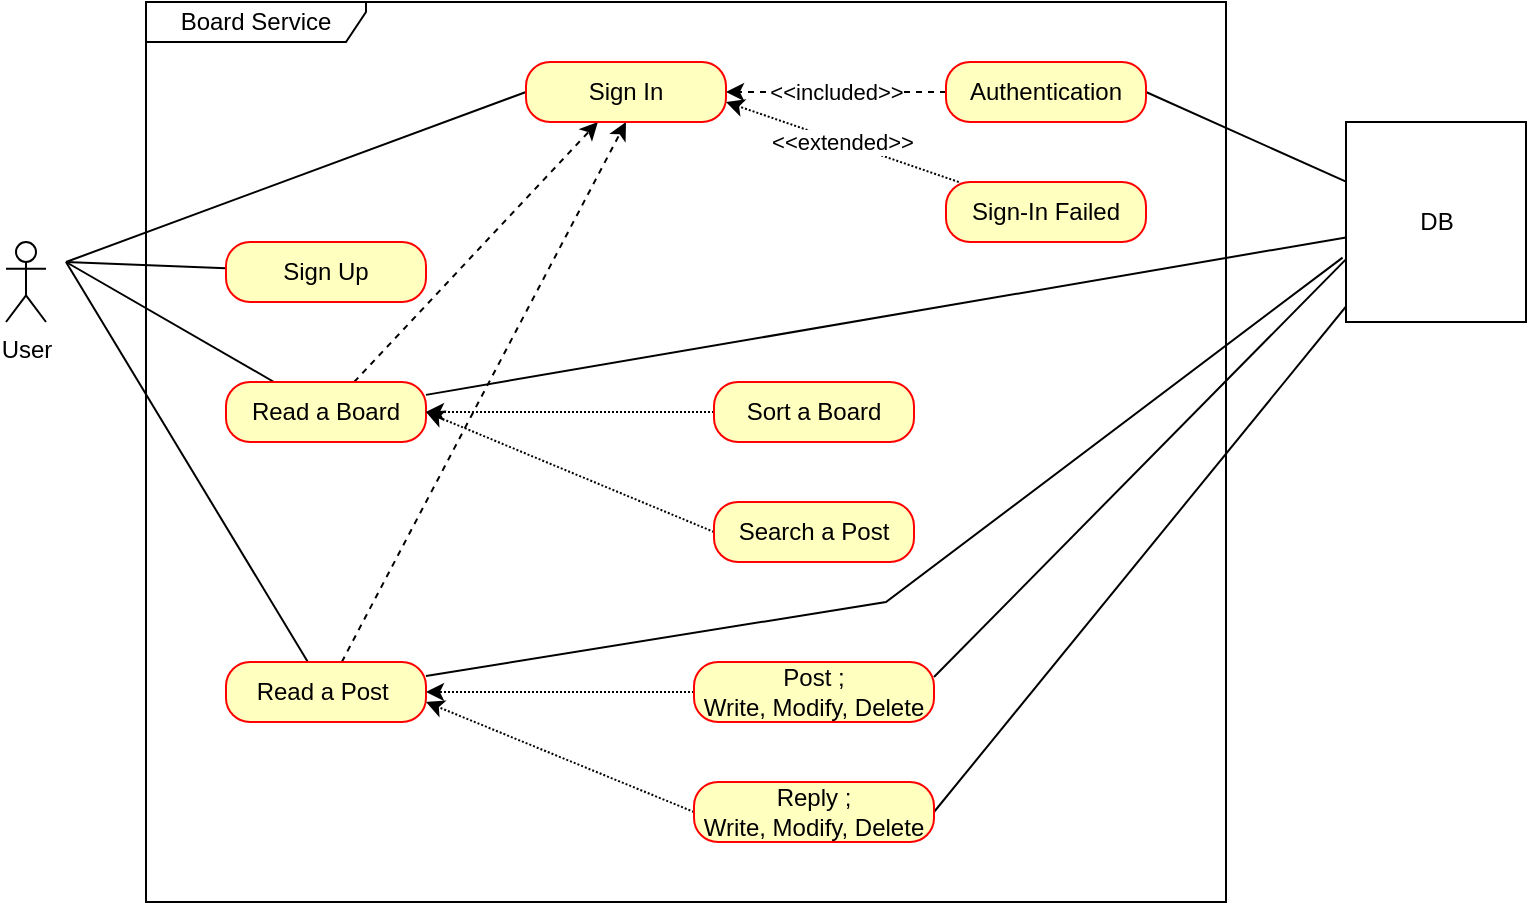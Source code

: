 <mxfile version="20.1.3" type="github">
  <diagram id="rrb5AmmIHmx0YT5BYVeQ" name="페이지-1">
    <mxGraphModel dx="775" dy="808" grid="1" gridSize="10" guides="1" tooltips="1" connect="1" arrows="1" fold="1" page="1" pageScale="1" pageWidth="827" pageHeight="1169" math="0" shadow="0">
      <root>
        <mxCell id="0" />
        <mxCell id="1" parent="0" />
        <mxCell id="gP-70XCUB0sCkgntnykE-1" value="User" style="shape=umlActor;verticalLabelPosition=bottom;verticalAlign=top;html=1;outlineConnect=0;" vertex="1" parent="1">
          <mxGeometry x="10" y="140" width="20" height="40" as="geometry" />
        </mxCell>
        <mxCell id="gP-70XCUB0sCkgntnykE-2" value="Board Service" style="shape=umlFrame;whiteSpace=wrap;html=1;width=110;height=20;" vertex="1" parent="1">
          <mxGeometry x="80" y="20" width="540" height="450" as="geometry" />
        </mxCell>
        <mxCell id="gP-70XCUB0sCkgntnykE-15" value="" style="rounded=0;orthogonalLoop=1;jettySize=auto;html=1;endArrow=none;endFill=0;" edge="1" parent="1" source="gP-70XCUB0sCkgntnykE-3">
          <mxGeometry relative="1" as="geometry">
            <mxPoint x="40" y="150" as="targetPoint" />
          </mxGeometry>
        </mxCell>
        <mxCell id="gP-70XCUB0sCkgntnykE-3" value="Sign Up" style="rounded=1;whiteSpace=wrap;html=1;arcSize=40;fontColor=#000000;fillColor=#ffffc0;strokeColor=#ff0000;" vertex="1" parent="1">
          <mxGeometry x="120" y="140" width="100" height="30" as="geometry" />
        </mxCell>
        <mxCell id="gP-70XCUB0sCkgntnykE-17" style="edgeStyle=none;rounded=0;orthogonalLoop=1;jettySize=auto;html=1;endArrow=none;endFill=0;" edge="1" parent="1" source="gP-70XCUB0sCkgntnykE-5">
          <mxGeometry relative="1" as="geometry">
            <mxPoint x="40" y="150" as="targetPoint" />
          </mxGeometry>
        </mxCell>
        <mxCell id="gP-70XCUB0sCkgntnykE-28" style="edgeStyle=none;rounded=0;orthogonalLoop=1;jettySize=auto;html=1;dashed=1;endArrow=classic;endFill=1;" edge="1" parent="1" source="gP-70XCUB0sCkgntnykE-5" target="gP-70XCUB0sCkgntnykE-7">
          <mxGeometry relative="1" as="geometry" />
        </mxCell>
        <mxCell id="gP-70XCUB0sCkgntnykE-42" style="edgeStyle=none;rounded=0;orthogonalLoop=1;jettySize=auto;html=1;endArrow=none;endFill=0;" edge="1" parent="1" source="gP-70XCUB0sCkgntnykE-5" target="gP-70XCUB0sCkgntnykE-39">
          <mxGeometry relative="1" as="geometry" />
        </mxCell>
        <mxCell id="gP-70XCUB0sCkgntnykE-5" value="Read a Board" style="rounded=1;whiteSpace=wrap;html=1;arcSize=40;fontColor=#000000;fillColor=#ffffc0;strokeColor=#ff0000;" vertex="1" parent="1">
          <mxGeometry x="120" y="210" width="100" height="30" as="geometry" />
        </mxCell>
        <mxCell id="gP-70XCUB0sCkgntnykE-18" style="edgeStyle=none;rounded=0;orthogonalLoop=1;jettySize=auto;html=1;endArrow=none;endFill=0;" edge="1" parent="1" source="gP-70XCUB0sCkgntnykE-6">
          <mxGeometry relative="1" as="geometry">
            <mxPoint x="40" y="150" as="targetPoint" />
          </mxGeometry>
        </mxCell>
        <mxCell id="gP-70XCUB0sCkgntnykE-30" style="edgeStyle=none;rounded=0;orthogonalLoop=1;jettySize=auto;html=1;dashed=1;endArrow=classic;endFill=1;entryX=0.5;entryY=1;entryDx=0;entryDy=0;" edge="1" parent="1" source="gP-70XCUB0sCkgntnykE-6" target="gP-70XCUB0sCkgntnykE-7">
          <mxGeometry relative="1" as="geometry">
            <mxPoint x="310" y="80" as="targetPoint" />
          </mxGeometry>
        </mxCell>
        <mxCell id="gP-70XCUB0sCkgntnykE-43" style="edgeStyle=none;rounded=0;orthogonalLoop=1;jettySize=auto;html=1;endArrow=none;endFill=0;entryX=-0.019;entryY=0.678;entryDx=0;entryDy=0;entryPerimeter=0;" edge="1" parent="1" source="gP-70XCUB0sCkgntnykE-6" target="gP-70XCUB0sCkgntnykE-39">
          <mxGeometry relative="1" as="geometry">
            <Array as="points">
              <mxPoint x="450" y="320" />
            </Array>
          </mxGeometry>
        </mxCell>
        <mxCell id="gP-70XCUB0sCkgntnykE-6" value="Read a Post&amp;nbsp;" style="rounded=1;whiteSpace=wrap;html=1;arcSize=40;fontColor=#000000;fillColor=#ffffc0;strokeColor=#ff0000;" vertex="1" parent="1">
          <mxGeometry x="120" y="350" width="100" height="30" as="geometry" />
        </mxCell>
        <mxCell id="gP-70XCUB0sCkgntnykE-16" style="edgeStyle=none;rounded=0;orthogonalLoop=1;jettySize=auto;html=1;endArrow=none;endFill=0;exitX=0;exitY=0.5;exitDx=0;exitDy=0;" edge="1" parent="1" source="gP-70XCUB0sCkgntnykE-7">
          <mxGeometry relative="1" as="geometry">
            <mxPoint x="40" y="150" as="targetPoint" />
          </mxGeometry>
        </mxCell>
        <mxCell id="gP-70XCUB0sCkgntnykE-7" value="Sign In" style="rounded=1;whiteSpace=wrap;html=1;arcSize=40;fontColor=#000000;fillColor=#ffffc0;strokeColor=#ff0000;" vertex="1" parent="1">
          <mxGeometry x="270" y="50" width="100" height="30" as="geometry" />
        </mxCell>
        <mxCell id="gP-70XCUB0sCkgntnykE-34" value="&amp;lt;&amp;lt;included&amp;gt;&amp;gt;" style="edgeStyle=none;rounded=0;orthogonalLoop=1;jettySize=auto;html=1;dashed=1;endArrow=classic;endFill=1;" edge="1" parent="1" source="gP-70XCUB0sCkgntnykE-9" target="gP-70XCUB0sCkgntnykE-7">
          <mxGeometry relative="1" as="geometry" />
        </mxCell>
        <mxCell id="gP-70XCUB0sCkgntnykE-41" style="edgeStyle=none;rounded=0;orthogonalLoop=1;jettySize=auto;html=1;endArrow=none;endFill=0;exitX=1;exitY=0.5;exitDx=0;exitDy=0;" edge="1" parent="1" source="gP-70XCUB0sCkgntnykE-9" target="gP-70XCUB0sCkgntnykE-39">
          <mxGeometry relative="1" as="geometry" />
        </mxCell>
        <mxCell id="gP-70XCUB0sCkgntnykE-9" value="Authentication" style="rounded=1;whiteSpace=wrap;html=1;arcSize=40;fontColor=#000000;fillColor=#ffffc0;strokeColor=#ff0000;" vertex="1" parent="1">
          <mxGeometry x="480" y="50" width="100" height="30" as="geometry" />
        </mxCell>
        <mxCell id="gP-70XCUB0sCkgntnykE-31" value="&amp;lt;&amp;lt;extended&amp;gt;&amp;gt;" style="edgeStyle=none;rounded=0;orthogonalLoop=1;jettySize=auto;html=1;dashed=1;endArrow=classic;endFill=1;dashPattern=1 1;" edge="1" parent="1" source="gP-70XCUB0sCkgntnykE-10">
          <mxGeometry relative="1" as="geometry">
            <mxPoint x="370" y="70" as="targetPoint" />
          </mxGeometry>
        </mxCell>
        <mxCell id="gP-70XCUB0sCkgntnykE-10" value="Sign-In Failed" style="rounded=1;whiteSpace=wrap;html=1;arcSize=40;fontColor=#000000;fillColor=#ffffc0;strokeColor=#ff0000;" vertex="1" parent="1">
          <mxGeometry x="480" y="110" width="100" height="30" as="geometry" />
        </mxCell>
        <mxCell id="gP-70XCUB0sCkgntnykE-35" style="edgeStyle=none;rounded=0;orthogonalLoop=1;jettySize=auto;html=1;entryX=1;entryY=0.5;entryDx=0;entryDy=0;dashed=1;endArrow=classic;endFill=1;dashPattern=1 1;" edge="1" parent="1" source="gP-70XCUB0sCkgntnykE-11" target="gP-70XCUB0sCkgntnykE-5">
          <mxGeometry relative="1" as="geometry" />
        </mxCell>
        <mxCell id="gP-70XCUB0sCkgntnykE-11" value="Sort a Board" style="rounded=1;whiteSpace=wrap;html=1;arcSize=40;fontColor=#000000;fillColor=#ffffc0;strokeColor=#ff0000;" vertex="1" parent="1">
          <mxGeometry x="364" y="210" width="100" height="30" as="geometry" />
        </mxCell>
        <mxCell id="gP-70XCUB0sCkgntnykE-36" style="edgeStyle=none;rounded=0;orthogonalLoop=1;jettySize=auto;html=1;entryX=1;entryY=0.5;entryDx=0;entryDy=0;dashed=1;dashPattern=1 1;endArrow=classic;endFill=1;exitX=0;exitY=0.5;exitDx=0;exitDy=0;" edge="1" parent="1" source="gP-70XCUB0sCkgntnykE-12" target="gP-70XCUB0sCkgntnykE-5">
          <mxGeometry relative="1" as="geometry">
            <mxPoint x="360" y="280" as="sourcePoint" />
          </mxGeometry>
        </mxCell>
        <mxCell id="gP-70XCUB0sCkgntnykE-12" value="Search a Post" style="rounded=1;whiteSpace=wrap;html=1;arcSize=40;fontColor=#000000;fillColor=#ffffc0;strokeColor=#ff0000;" vertex="1" parent="1">
          <mxGeometry x="364" y="270" width="100" height="30" as="geometry" />
        </mxCell>
        <mxCell id="gP-70XCUB0sCkgntnykE-37" style="edgeStyle=none;rounded=0;orthogonalLoop=1;jettySize=auto;html=1;entryX=1;entryY=0.5;entryDx=0;entryDy=0;dashed=1;dashPattern=1 1;endArrow=classic;endFill=1;" edge="1" parent="1" source="gP-70XCUB0sCkgntnykE-13" target="gP-70XCUB0sCkgntnykE-6">
          <mxGeometry relative="1" as="geometry" />
        </mxCell>
        <mxCell id="gP-70XCUB0sCkgntnykE-44" style="edgeStyle=none;rounded=0;orthogonalLoop=1;jettySize=auto;html=1;entryX=0.009;entryY=0.678;entryDx=0;entryDy=0;entryPerimeter=0;endArrow=none;endFill=0;exitX=1;exitY=0.25;exitDx=0;exitDy=0;" edge="1" parent="1" source="gP-70XCUB0sCkgntnykE-13" target="gP-70XCUB0sCkgntnykE-39">
          <mxGeometry relative="1" as="geometry" />
        </mxCell>
        <mxCell id="gP-70XCUB0sCkgntnykE-13" value="Post ; &lt;br&gt;Write, Modify, Delete" style="rounded=1;whiteSpace=wrap;html=1;arcSize=40;fontColor=#000000;fillColor=#ffffc0;strokeColor=#ff0000;" vertex="1" parent="1">
          <mxGeometry x="354" y="350" width="120" height="30" as="geometry" />
        </mxCell>
        <mxCell id="gP-70XCUB0sCkgntnykE-38" style="edgeStyle=none;rounded=0;orthogonalLoop=1;jettySize=auto;html=1;dashed=1;dashPattern=1 1;endArrow=classic;endFill=1;exitX=0;exitY=0.5;exitDx=0;exitDy=0;" edge="1" parent="1" source="gP-70XCUB0sCkgntnykE-14">
          <mxGeometry relative="1" as="geometry">
            <mxPoint x="220" y="370" as="targetPoint" />
          </mxGeometry>
        </mxCell>
        <mxCell id="gP-70XCUB0sCkgntnykE-45" style="edgeStyle=none;rounded=0;orthogonalLoop=1;jettySize=auto;html=1;entryX=0.111;entryY=0.8;entryDx=0;entryDy=0;entryPerimeter=0;endArrow=none;endFill=0;exitX=1;exitY=0.5;exitDx=0;exitDy=0;" edge="1" parent="1" source="gP-70XCUB0sCkgntnykE-14" target="gP-70XCUB0sCkgntnykE-39">
          <mxGeometry relative="1" as="geometry" />
        </mxCell>
        <mxCell id="gP-70XCUB0sCkgntnykE-14" value="Reply ; &lt;br&gt;Write, Modify, Delete" style="rounded=1;whiteSpace=wrap;html=1;arcSize=40;fontColor=#000000;fillColor=#ffffc0;strokeColor=#ff0000;" vertex="1" parent="1">
          <mxGeometry x="354" y="410" width="120" height="30" as="geometry" />
        </mxCell>
        <mxCell id="gP-70XCUB0sCkgntnykE-19" style="edgeStyle=none;rounded=0;orthogonalLoop=1;jettySize=auto;html=1;exitX=1;exitY=1;exitDx=0;exitDy=0;exitPerimeter=0;endArrow=none;endFill=0;" edge="1" parent="1" source="gP-70XCUB0sCkgntnykE-1" target="gP-70XCUB0sCkgntnykE-1">
          <mxGeometry relative="1" as="geometry" />
        </mxCell>
        <mxCell id="gP-70XCUB0sCkgntnykE-39" value="DB" style="html=1;dropTarget=0;" vertex="1" parent="1">
          <mxGeometry x="680" y="80" width="90" height="100" as="geometry" />
        </mxCell>
      </root>
    </mxGraphModel>
  </diagram>
</mxfile>
